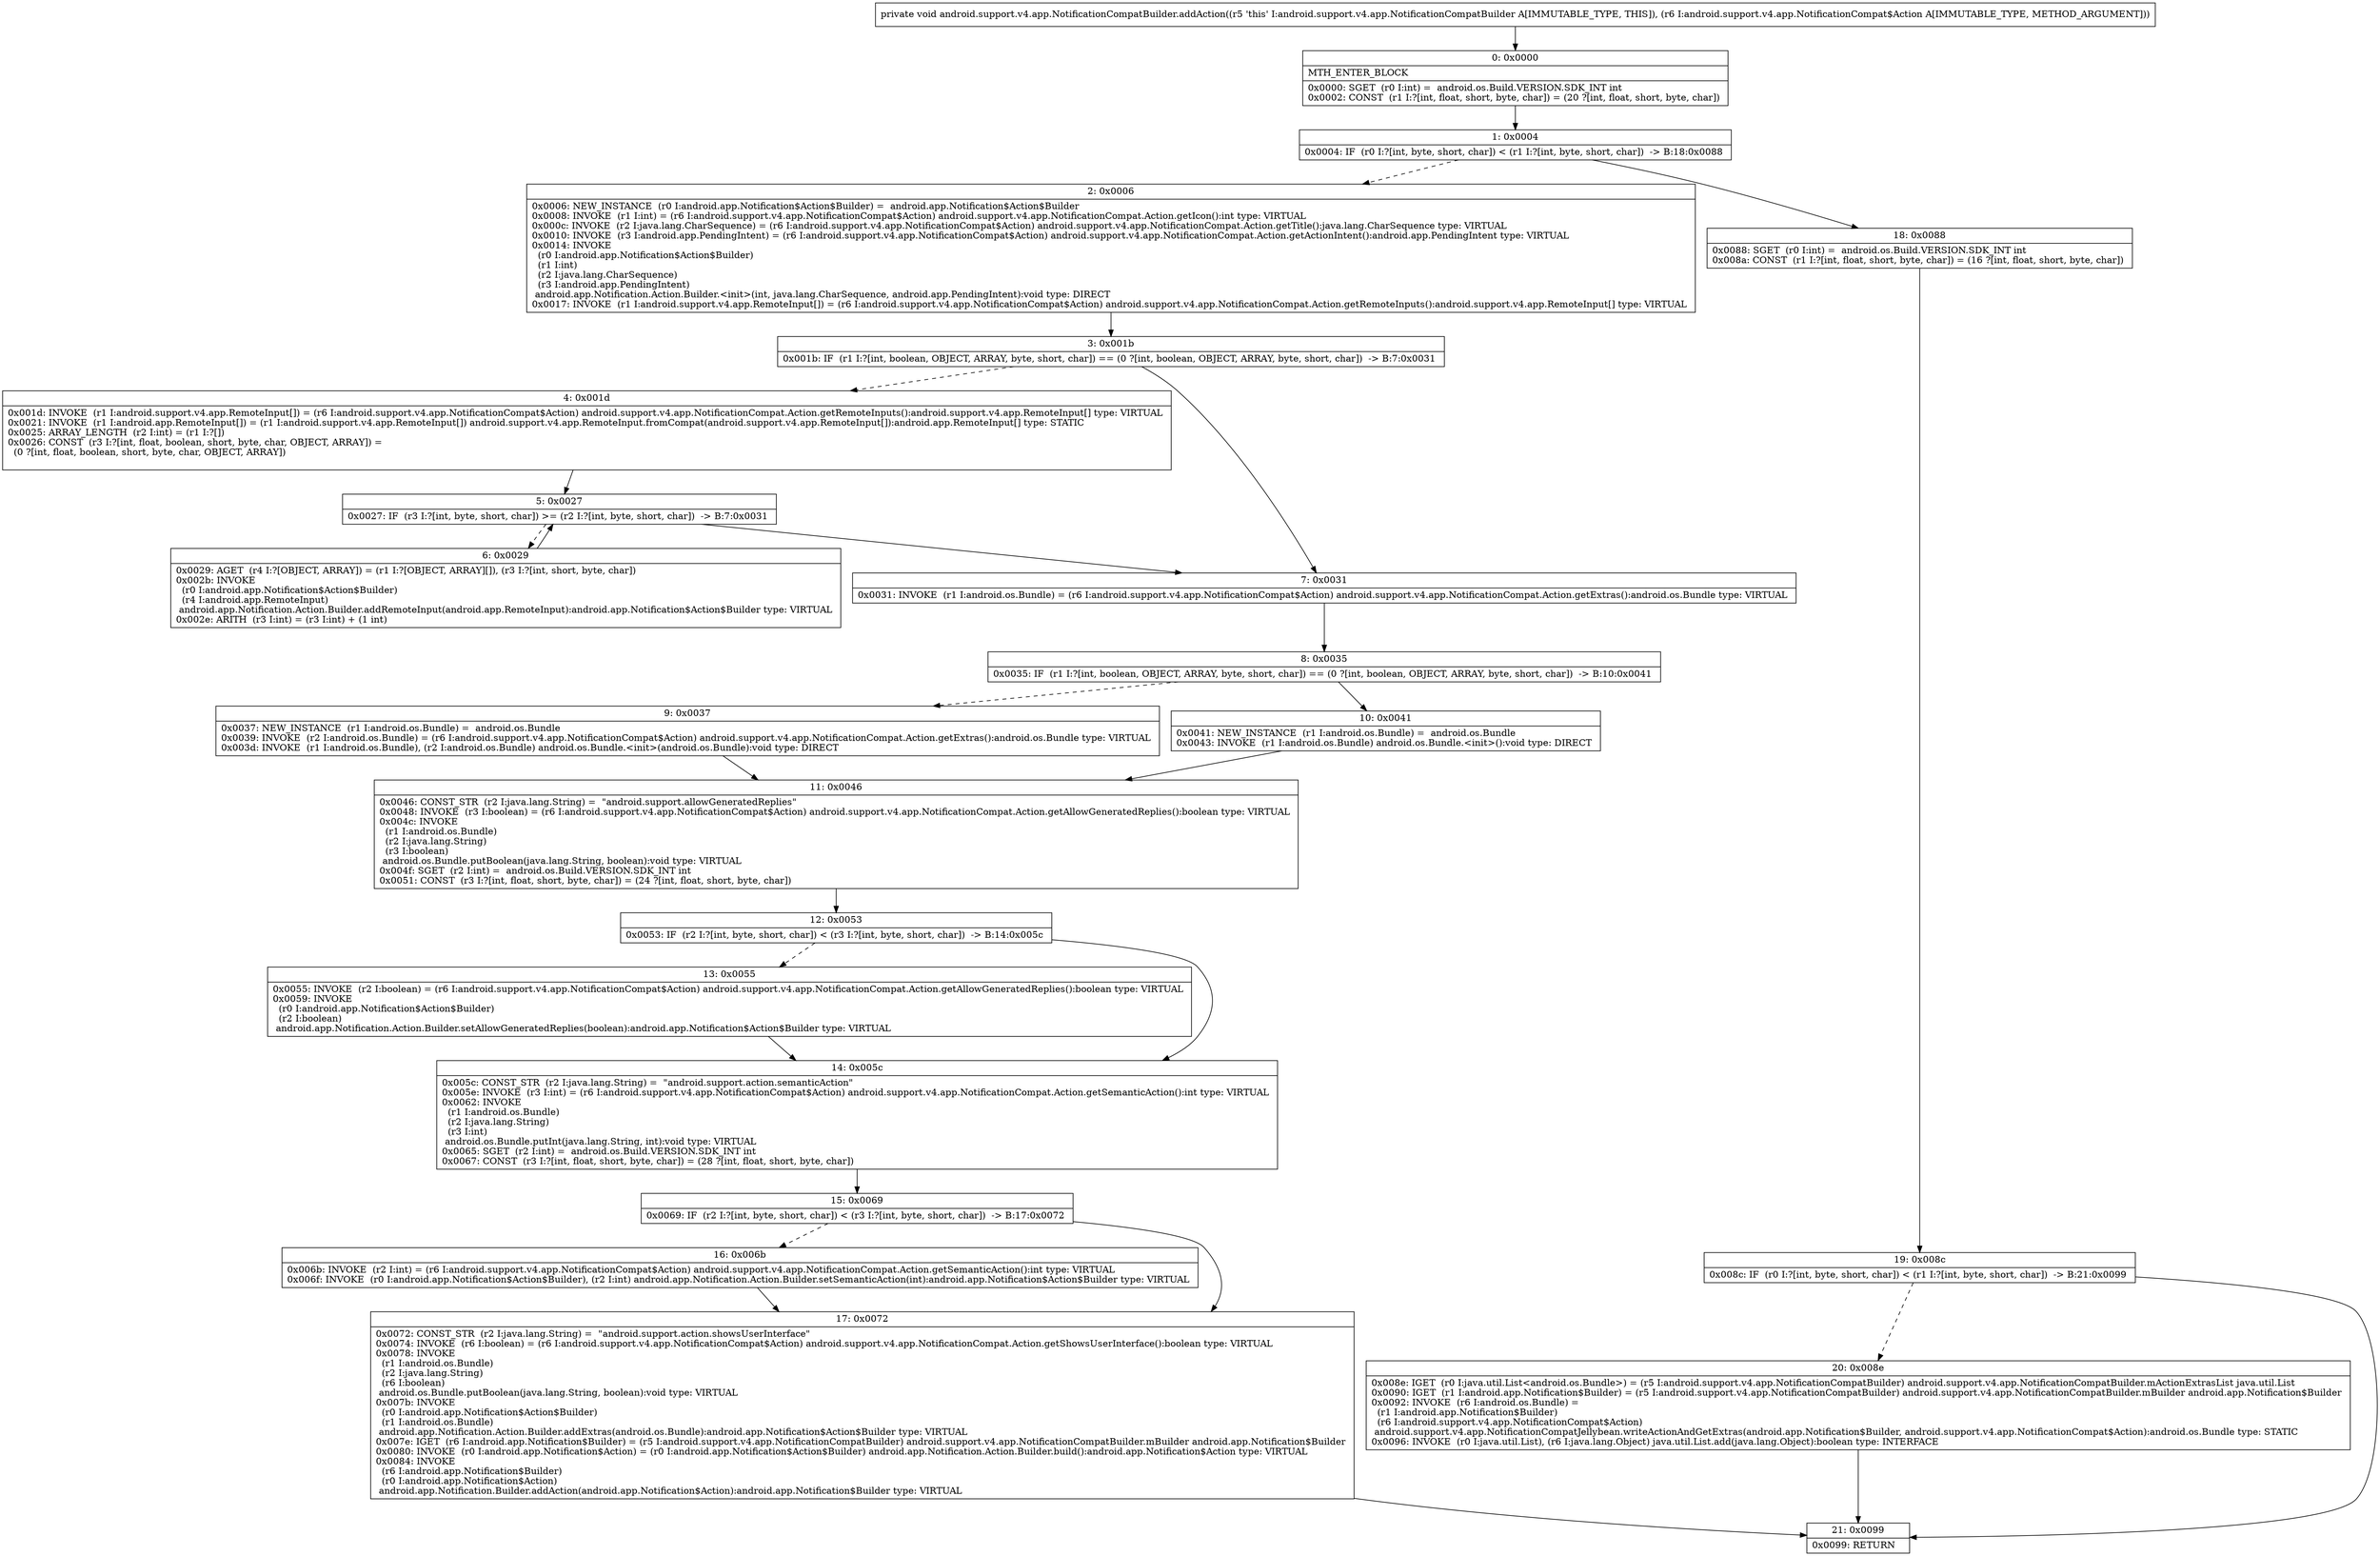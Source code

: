 digraph "CFG forandroid.support.v4.app.NotificationCompatBuilder.addAction(Landroid\/support\/v4\/app\/NotificationCompat$Action;)V" {
Node_0 [shape=record,label="{0\:\ 0x0000|MTH_ENTER_BLOCK\l|0x0000: SGET  (r0 I:int) =  android.os.Build.VERSION.SDK_INT int \l0x0002: CONST  (r1 I:?[int, float, short, byte, char]) = (20 ?[int, float, short, byte, char]) \l}"];
Node_1 [shape=record,label="{1\:\ 0x0004|0x0004: IF  (r0 I:?[int, byte, short, char]) \< (r1 I:?[int, byte, short, char])  \-\> B:18:0x0088 \l}"];
Node_2 [shape=record,label="{2\:\ 0x0006|0x0006: NEW_INSTANCE  (r0 I:android.app.Notification$Action$Builder) =  android.app.Notification$Action$Builder \l0x0008: INVOKE  (r1 I:int) = (r6 I:android.support.v4.app.NotificationCompat$Action) android.support.v4.app.NotificationCompat.Action.getIcon():int type: VIRTUAL \l0x000c: INVOKE  (r2 I:java.lang.CharSequence) = (r6 I:android.support.v4.app.NotificationCompat$Action) android.support.v4.app.NotificationCompat.Action.getTitle():java.lang.CharSequence type: VIRTUAL \l0x0010: INVOKE  (r3 I:android.app.PendingIntent) = (r6 I:android.support.v4.app.NotificationCompat$Action) android.support.v4.app.NotificationCompat.Action.getActionIntent():android.app.PendingIntent type: VIRTUAL \l0x0014: INVOKE  \l  (r0 I:android.app.Notification$Action$Builder)\l  (r1 I:int)\l  (r2 I:java.lang.CharSequence)\l  (r3 I:android.app.PendingIntent)\l android.app.Notification.Action.Builder.\<init\>(int, java.lang.CharSequence, android.app.PendingIntent):void type: DIRECT \l0x0017: INVOKE  (r1 I:android.support.v4.app.RemoteInput[]) = (r6 I:android.support.v4.app.NotificationCompat$Action) android.support.v4.app.NotificationCompat.Action.getRemoteInputs():android.support.v4.app.RemoteInput[] type: VIRTUAL \l}"];
Node_3 [shape=record,label="{3\:\ 0x001b|0x001b: IF  (r1 I:?[int, boolean, OBJECT, ARRAY, byte, short, char]) == (0 ?[int, boolean, OBJECT, ARRAY, byte, short, char])  \-\> B:7:0x0031 \l}"];
Node_4 [shape=record,label="{4\:\ 0x001d|0x001d: INVOKE  (r1 I:android.support.v4.app.RemoteInput[]) = (r6 I:android.support.v4.app.NotificationCompat$Action) android.support.v4.app.NotificationCompat.Action.getRemoteInputs():android.support.v4.app.RemoteInput[] type: VIRTUAL \l0x0021: INVOKE  (r1 I:android.app.RemoteInput[]) = (r1 I:android.support.v4.app.RemoteInput[]) android.support.v4.app.RemoteInput.fromCompat(android.support.v4.app.RemoteInput[]):android.app.RemoteInput[] type: STATIC \l0x0025: ARRAY_LENGTH  (r2 I:int) = (r1 I:?[]) \l0x0026: CONST  (r3 I:?[int, float, boolean, short, byte, char, OBJECT, ARRAY]) = \l  (0 ?[int, float, boolean, short, byte, char, OBJECT, ARRAY])\l \l}"];
Node_5 [shape=record,label="{5\:\ 0x0027|0x0027: IF  (r3 I:?[int, byte, short, char]) \>= (r2 I:?[int, byte, short, char])  \-\> B:7:0x0031 \l}"];
Node_6 [shape=record,label="{6\:\ 0x0029|0x0029: AGET  (r4 I:?[OBJECT, ARRAY]) = (r1 I:?[OBJECT, ARRAY][]), (r3 I:?[int, short, byte, char]) \l0x002b: INVOKE  \l  (r0 I:android.app.Notification$Action$Builder)\l  (r4 I:android.app.RemoteInput)\l android.app.Notification.Action.Builder.addRemoteInput(android.app.RemoteInput):android.app.Notification$Action$Builder type: VIRTUAL \l0x002e: ARITH  (r3 I:int) = (r3 I:int) + (1 int) \l}"];
Node_7 [shape=record,label="{7\:\ 0x0031|0x0031: INVOKE  (r1 I:android.os.Bundle) = (r6 I:android.support.v4.app.NotificationCompat$Action) android.support.v4.app.NotificationCompat.Action.getExtras():android.os.Bundle type: VIRTUAL \l}"];
Node_8 [shape=record,label="{8\:\ 0x0035|0x0035: IF  (r1 I:?[int, boolean, OBJECT, ARRAY, byte, short, char]) == (0 ?[int, boolean, OBJECT, ARRAY, byte, short, char])  \-\> B:10:0x0041 \l}"];
Node_9 [shape=record,label="{9\:\ 0x0037|0x0037: NEW_INSTANCE  (r1 I:android.os.Bundle) =  android.os.Bundle \l0x0039: INVOKE  (r2 I:android.os.Bundle) = (r6 I:android.support.v4.app.NotificationCompat$Action) android.support.v4.app.NotificationCompat.Action.getExtras():android.os.Bundle type: VIRTUAL \l0x003d: INVOKE  (r1 I:android.os.Bundle), (r2 I:android.os.Bundle) android.os.Bundle.\<init\>(android.os.Bundle):void type: DIRECT \l}"];
Node_10 [shape=record,label="{10\:\ 0x0041|0x0041: NEW_INSTANCE  (r1 I:android.os.Bundle) =  android.os.Bundle \l0x0043: INVOKE  (r1 I:android.os.Bundle) android.os.Bundle.\<init\>():void type: DIRECT \l}"];
Node_11 [shape=record,label="{11\:\ 0x0046|0x0046: CONST_STR  (r2 I:java.lang.String) =  \"android.support.allowGeneratedReplies\" \l0x0048: INVOKE  (r3 I:boolean) = (r6 I:android.support.v4.app.NotificationCompat$Action) android.support.v4.app.NotificationCompat.Action.getAllowGeneratedReplies():boolean type: VIRTUAL \l0x004c: INVOKE  \l  (r1 I:android.os.Bundle)\l  (r2 I:java.lang.String)\l  (r3 I:boolean)\l android.os.Bundle.putBoolean(java.lang.String, boolean):void type: VIRTUAL \l0x004f: SGET  (r2 I:int) =  android.os.Build.VERSION.SDK_INT int \l0x0051: CONST  (r3 I:?[int, float, short, byte, char]) = (24 ?[int, float, short, byte, char]) \l}"];
Node_12 [shape=record,label="{12\:\ 0x0053|0x0053: IF  (r2 I:?[int, byte, short, char]) \< (r3 I:?[int, byte, short, char])  \-\> B:14:0x005c \l}"];
Node_13 [shape=record,label="{13\:\ 0x0055|0x0055: INVOKE  (r2 I:boolean) = (r6 I:android.support.v4.app.NotificationCompat$Action) android.support.v4.app.NotificationCompat.Action.getAllowGeneratedReplies():boolean type: VIRTUAL \l0x0059: INVOKE  \l  (r0 I:android.app.Notification$Action$Builder)\l  (r2 I:boolean)\l android.app.Notification.Action.Builder.setAllowGeneratedReplies(boolean):android.app.Notification$Action$Builder type: VIRTUAL \l}"];
Node_14 [shape=record,label="{14\:\ 0x005c|0x005c: CONST_STR  (r2 I:java.lang.String) =  \"android.support.action.semanticAction\" \l0x005e: INVOKE  (r3 I:int) = (r6 I:android.support.v4.app.NotificationCompat$Action) android.support.v4.app.NotificationCompat.Action.getSemanticAction():int type: VIRTUAL \l0x0062: INVOKE  \l  (r1 I:android.os.Bundle)\l  (r2 I:java.lang.String)\l  (r3 I:int)\l android.os.Bundle.putInt(java.lang.String, int):void type: VIRTUAL \l0x0065: SGET  (r2 I:int) =  android.os.Build.VERSION.SDK_INT int \l0x0067: CONST  (r3 I:?[int, float, short, byte, char]) = (28 ?[int, float, short, byte, char]) \l}"];
Node_15 [shape=record,label="{15\:\ 0x0069|0x0069: IF  (r2 I:?[int, byte, short, char]) \< (r3 I:?[int, byte, short, char])  \-\> B:17:0x0072 \l}"];
Node_16 [shape=record,label="{16\:\ 0x006b|0x006b: INVOKE  (r2 I:int) = (r6 I:android.support.v4.app.NotificationCompat$Action) android.support.v4.app.NotificationCompat.Action.getSemanticAction():int type: VIRTUAL \l0x006f: INVOKE  (r0 I:android.app.Notification$Action$Builder), (r2 I:int) android.app.Notification.Action.Builder.setSemanticAction(int):android.app.Notification$Action$Builder type: VIRTUAL \l}"];
Node_17 [shape=record,label="{17\:\ 0x0072|0x0072: CONST_STR  (r2 I:java.lang.String) =  \"android.support.action.showsUserInterface\" \l0x0074: INVOKE  (r6 I:boolean) = (r6 I:android.support.v4.app.NotificationCompat$Action) android.support.v4.app.NotificationCompat.Action.getShowsUserInterface():boolean type: VIRTUAL \l0x0078: INVOKE  \l  (r1 I:android.os.Bundle)\l  (r2 I:java.lang.String)\l  (r6 I:boolean)\l android.os.Bundle.putBoolean(java.lang.String, boolean):void type: VIRTUAL \l0x007b: INVOKE  \l  (r0 I:android.app.Notification$Action$Builder)\l  (r1 I:android.os.Bundle)\l android.app.Notification.Action.Builder.addExtras(android.os.Bundle):android.app.Notification$Action$Builder type: VIRTUAL \l0x007e: IGET  (r6 I:android.app.Notification$Builder) = (r5 I:android.support.v4.app.NotificationCompatBuilder) android.support.v4.app.NotificationCompatBuilder.mBuilder android.app.Notification$Builder \l0x0080: INVOKE  (r0 I:android.app.Notification$Action) = (r0 I:android.app.Notification$Action$Builder) android.app.Notification.Action.Builder.build():android.app.Notification$Action type: VIRTUAL \l0x0084: INVOKE  \l  (r6 I:android.app.Notification$Builder)\l  (r0 I:android.app.Notification$Action)\l android.app.Notification.Builder.addAction(android.app.Notification$Action):android.app.Notification$Builder type: VIRTUAL \l}"];
Node_18 [shape=record,label="{18\:\ 0x0088|0x0088: SGET  (r0 I:int) =  android.os.Build.VERSION.SDK_INT int \l0x008a: CONST  (r1 I:?[int, float, short, byte, char]) = (16 ?[int, float, short, byte, char]) \l}"];
Node_19 [shape=record,label="{19\:\ 0x008c|0x008c: IF  (r0 I:?[int, byte, short, char]) \< (r1 I:?[int, byte, short, char])  \-\> B:21:0x0099 \l}"];
Node_20 [shape=record,label="{20\:\ 0x008e|0x008e: IGET  (r0 I:java.util.List\<android.os.Bundle\>) = (r5 I:android.support.v4.app.NotificationCompatBuilder) android.support.v4.app.NotificationCompatBuilder.mActionExtrasList java.util.List \l0x0090: IGET  (r1 I:android.app.Notification$Builder) = (r5 I:android.support.v4.app.NotificationCompatBuilder) android.support.v4.app.NotificationCompatBuilder.mBuilder android.app.Notification$Builder \l0x0092: INVOKE  (r6 I:android.os.Bundle) = \l  (r1 I:android.app.Notification$Builder)\l  (r6 I:android.support.v4.app.NotificationCompat$Action)\l android.support.v4.app.NotificationCompatJellybean.writeActionAndGetExtras(android.app.Notification$Builder, android.support.v4.app.NotificationCompat$Action):android.os.Bundle type: STATIC \l0x0096: INVOKE  (r0 I:java.util.List), (r6 I:java.lang.Object) java.util.List.add(java.lang.Object):boolean type: INTERFACE \l}"];
Node_21 [shape=record,label="{21\:\ 0x0099|0x0099: RETURN   \l}"];
MethodNode[shape=record,label="{private void android.support.v4.app.NotificationCompatBuilder.addAction((r5 'this' I:android.support.v4.app.NotificationCompatBuilder A[IMMUTABLE_TYPE, THIS]), (r6 I:android.support.v4.app.NotificationCompat$Action A[IMMUTABLE_TYPE, METHOD_ARGUMENT])) }"];
MethodNode -> Node_0;
Node_0 -> Node_1;
Node_1 -> Node_2[style=dashed];
Node_1 -> Node_18;
Node_2 -> Node_3;
Node_3 -> Node_4[style=dashed];
Node_3 -> Node_7;
Node_4 -> Node_5;
Node_5 -> Node_6[style=dashed];
Node_5 -> Node_7;
Node_6 -> Node_5;
Node_7 -> Node_8;
Node_8 -> Node_9[style=dashed];
Node_8 -> Node_10;
Node_9 -> Node_11;
Node_10 -> Node_11;
Node_11 -> Node_12;
Node_12 -> Node_13[style=dashed];
Node_12 -> Node_14;
Node_13 -> Node_14;
Node_14 -> Node_15;
Node_15 -> Node_16[style=dashed];
Node_15 -> Node_17;
Node_16 -> Node_17;
Node_17 -> Node_21;
Node_18 -> Node_19;
Node_19 -> Node_20[style=dashed];
Node_19 -> Node_21;
Node_20 -> Node_21;
}


